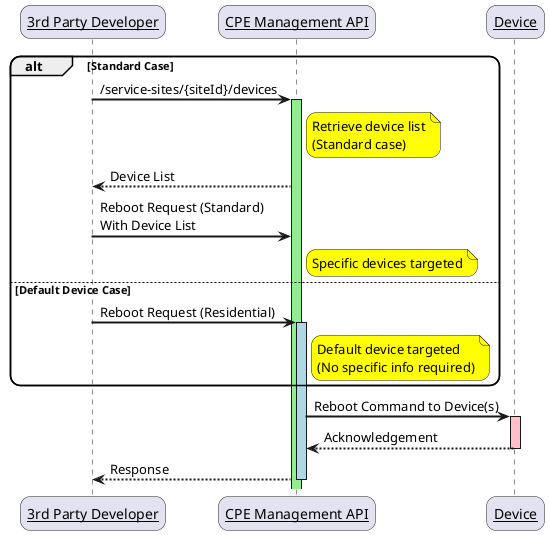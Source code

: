 @startuml
skinparam sequenceArrowThickness 2
skinparam roundcorner 20
skinparam linetype polyline
skinparam sequenceParticipant underline

participant "3rd Party Developer" as Developer
participant "CPE Management API" as API
participant "Device" as Device

alt Standard Case
    Developer -> API: /service-sites/{siteId}/devices
    activate API #LightGreen
    note right of API #Yellow: Retrieve device list\n(Standard case)
    API --> Developer: Device List
    Developer -> API: Reboot Request (Standard)\nWith Device List
    note right of API #Yellow: Specific devices targeted
else Default Device Case
    Developer -> API: Reboot Request (Residential)
    activate API #LightBlue
    note right of API #Yellow: Default device targeted\n(No specific info required)
end

API -> Device: Reboot Command to Device(s)
activate Device #Pink
Device --> API: Acknowledgement
deactivate Device
API --> Developer: Response
deactivate API

@enduml
